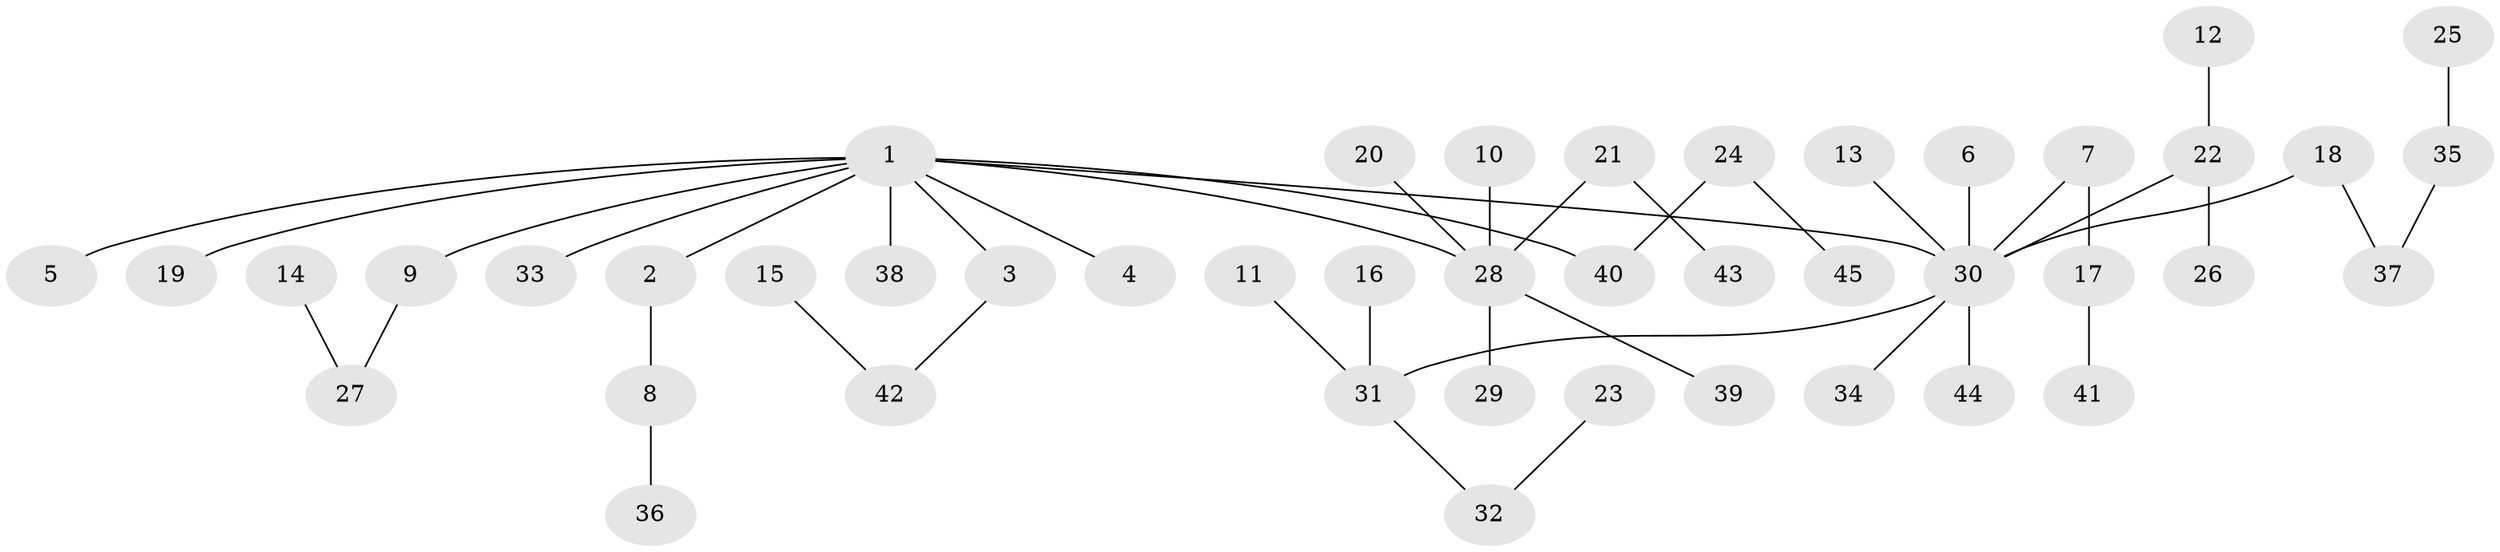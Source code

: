 // original degree distribution, {9: 0.011235955056179775, 4: 0.056179775280898875, 3: 0.14606741573033707, 2: 0.29213483146067415, 7: 0.02247191011235955, 1: 0.47191011235955055}
// Generated by graph-tools (version 1.1) at 2025/26/03/09/25 03:26:31]
// undirected, 45 vertices, 44 edges
graph export_dot {
graph [start="1"]
  node [color=gray90,style=filled];
  1;
  2;
  3;
  4;
  5;
  6;
  7;
  8;
  9;
  10;
  11;
  12;
  13;
  14;
  15;
  16;
  17;
  18;
  19;
  20;
  21;
  22;
  23;
  24;
  25;
  26;
  27;
  28;
  29;
  30;
  31;
  32;
  33;
  34;
  35;
  36;
  37;
  38;
  39;
  40;
  41;
  42;
  43;
  44;
  45;
  1 -- 2 [weight=1.0];
  1 -- 3 [weight=1.0];
  1 -- 4 [weight=1.0];
  1 -- 5 [weight=1.0];
  1 -- 9 [weight=1.0];
  1 -- 19 [weight=1.0];
  1 -- 28 [weight=1.0];
  1 -- 30 [weight=1.0];
  1 -- 33 [weight=1.0];
  1 -- 38 [weight=1.0];
  1 -- 40 [weight=1.0];
  2 -- 8 [weight=1.0];
  3 -- 42 [weight=1.0];
  6 -- 30 [weight=1.0];
  7 -- 17 [weight=1.0];
  7 -- 30 [weight=1.0];
  8 -- 36 [weight=1.0];
  9 -- 27 [weight=1.0];
  10 -- 28 [weight=1.0];
  11 -- 31 [weight=1.0];
  12 -- 22 [weight=1.0];
  13 -- 30 [weight=1.0];
  14 -- 27 [weight=1.0];
  15 -- 42 [weight=1.0];
  16 -- 31 [weight=1.0];
  17 -- 41 [weight=1.0];
  18 -- 30 [weight=1.0];
  18 -- 37 [weight=1.0];
  20 -- 28 [weight=1.0];
  21 -- 28 [weight=1.0];
  21 -- 43 [weight=1.0];
  22 -- 26 [weight=1.0];
  22 -- 30 [weight=1.0];
  23 -- 32 [weight=1.0];
  24 -- 40 [weight=1.0];
  24 -- 45 [weight=1.0];
  25 -- 35 [weight=1.0];
  28 -- 29 [weight=1.0];
  28 -- 39 [weight=1.0];
  30 -- 31 [weight=1.0];
  30 -- 34 [weight=1.0];
  30 -- 44 [weight=1.0];
  31 -- 32 [weight=1.0];
  35 -- 37 [weight=1.0];
}

